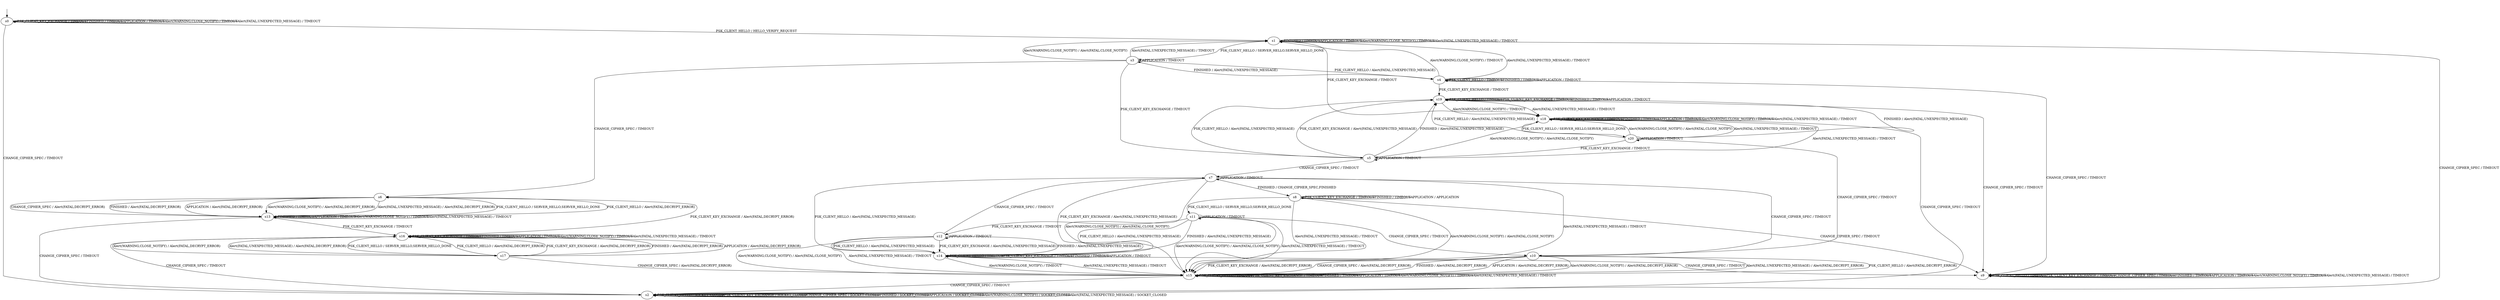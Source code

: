digraph h5 {
s0 [label="s0"];
s1 [label="s1"];
s2 [label="s2"];
s3 [label="s3"];
s18 [label="s18"];
s4 [label="s4"];
s5 [label="s5"];
s6 [label="s6"];
s20 [label="s20"];
s7 [label="s7"];
s9 [label="s9"];
s13 [label="s13"];
s16 [label="s16"];
s19 [label="s19"];
s8 [label="s8"];
s10 [label="s10"];
s14 [label="s14"];
s15 [label="s15"];
s17 [label="s17"];
s11 [label="s11"];
s12 [label="s12"];
s0 -> s1 [label="PSK_CLIENT_HELLO / HELLO_VERIFY_REQUEST"];
s0 -> s0 [label="PSK_CLIENT_KEY_EXCHANGE / TIMEOUT"];
s0 -> s2 [label="CHANGE_CIPHER_SPEC / TIMEOUT"];
s0 -> s0 [label="FINISHED / TIMEOUT"];
s0 -> s0 [label="APPLICATION / TIMEOUT"];
s0 -> s0 [label="Alert(WARNING,CLOSE_NOTIFY) / TIMEOUT"];
s0 -> s0 [label="Alert(FATAL,UNEXPECTED_MESSAGE) / TIMEOUT"];
s1 -> s3 [label="PSK_CLIENT_HELLO / SERVER_HELLO,SERVER_HELLO_DONE"];
s1 -> s18 [label="PSK_CLIENT_KEY_EXCHANGE / TIMEOUT"];
s1 -> s2 [label="CHANGE_CIPHER_SPEC / TIMEOUT"];
s1 -> s1 [label="FINISHED / TIMEOUT"];
s1 -> s1 [label="APPLICATION / TIMEOUT"];
s1 -> s1 [label="Alert(WARNING,CLOSE_NOTIFY) / TIMEOUT"];
s1 -> s1 [label="Alert(FATAL,UNEXPECTED_MESSAGE) / TIMEOUT"];
s2 -> s2 [label="PSK_CLIENT_HELLO / SOCKET_CLOSED"];
s2 -> s2 [label="PSK_CLIENT_KEY_EXCHANGE / SOCKET_CLOSED"];
s2 -> s2 [label="CHANGE_CIPHER_SPEC / SOCKET_CLOSED"];
s2 -> s2 [label="FINISHED / SOCKET_CLOSED"];
s2 -> s2 [label="APPLICATION / SOCKET_CLOSED"];
s2 -> s2 [label="Alert(WARNING,CLOSE_NOTIFY) / SOCKET_CLOSED"];
s2 -> s2 [label="Alert(FATAL,UNEXPECTED_MESSAGE) / SOCKET_CLOSED"];
s3 -> s4 [label="PSK_CLIENT_HELLO / Alert(FATAL,UNEXPECTED_MESSAGE)"];
s3 -> s5 [label="PSK_CLIENT_KEY_EXCHANGE / TIMEOUT"];
s3 -> s6 [label="CHANGE_CIPHER_SPEC / TIMEOUT"];
s3 -> s4 [label="FINISHED / Alert(FATAL,UNEXPECTED_MESSAGE)"];
s3 -> s3 [label="APPLICATION / TIMEOUT"];
s3 -> s1 [label="Alert(WARNING,CLOSE_NOTIFY) / Alert(FATAL,CLOSE_NOTIFY)"];
s3 -> s1 [label="Alert(FATAL,UNEXPECTED_MESSAGE) / TIMEOUT"];
s18 -> s20 [label="PSK_CLIENT_HELLO / SERVER_HELLO,SERVER_HELLO_DONE"];
s18 -> s18 [label="PSK_CLIENT_KEY_EXCHANGE / TIMEOUT"];
s18 -> s2 [label="CHANGE_CIPHER_SPEC / TIMEOUT"];
s18 -> s18 [label="FINISHED / TIMEOUT"];
s18 -> s18 [label="APPLICATION / TIMEOUT"];
s18 -> s18 [label="Alert(WARNING,CLOSE_NOTIFY) / TIMEOUT"];
s18 -> s18 [label="Alert(FATAL,UNEXPECTED_MESSAGE) / TIMEOUT"];
s4 -> s4 [label="PSK_CLIENT_HELLO / TIMEOUT"];
s4 -> s19 [label="PSK_CLIENT_KEY_EXCHANGE / TIMEOUT"];
s4 -> s9 [label="CHANGE_CIPHER_SPEC / TIMEOUT"];
s4 -> s4 [label="FINISHED / TIMEOUT"];
s4 -> s4 [label="APPLICATION / TIMEOUT"];
s4 -> s1 [label="Alert(WARNING,CLOSE_NOTIFY) / TIMEOUT"];
s4 -> s1 [label="Alert(FATAL,UNEXPECTED_MESSAGE) / TIMEOUT"];
s5 -> s19 [label="PSK_CLIENT_HELLO / Alert(FATAL,UNEXPECTED_MESSAGE)"];
s5 -> s19 [label="PSK_CLIENT_KEY_EXCHANGE / Alert(FATAL,UNEXPECTED_MESSAGE)"];
s5 -> s7 [label="CHANGE_CIPHER_SPEC / TIMEOUT"];
s5 -> s19 [label="FINISHED / Alert(FATAL,UNEXPECTED_MESSAGE)"];
s5 -> s5 [label="APPLICATION / TIMEOUT"];
s5 -> s18 [label="Alert(WARNING,CLOSE_NOTIFY) / Alert(FATAL,CLOSE_NOTIFY)"];
s5 -> s18 [label="Alert(FATAL,UNEXPECTED_MESSAGE) / TIMEOUT"];
s6 -> s13 [label="PSK_CLIENT_HELLO / Alert(FATAL,DECRYPT_ERROR)"];
s6 -> s16 [label="PSK_CLIENT_KEY_EXCHANGE / Alert(FATAL,DECRYPT_ERROR)"];
s6 -> s13 [label="CHANGE_CIPHER_SPEC / Alert(FATAL,DECRYPT_ERROR)"];
s6 -> s13 [label="FINISHED / Alert(FATAL,DECRYPT_ERROR)"];
s6 -> s13 [label="APPLICATION / Alert(FATAL,DECRYPT_ERROR)"];
s6 -> s13 [label="Alert(WARNING,CLOSE_NOTIFY) / Alert(FATAL,DECRYPT_ERROR)"];
s6 -> s13 [label="Alert(FATAL,UNEXPECTED_MESSAGE) / Alert(FATAL,DECRYPT_ERROR)"];
s20 -> s19 [label="PSK_CLIENT_HELLO / Alert(FATAL,UNEXPECTED_MESSAGE)"];
s20 -> s5 [label="PSK_CLIENT_KEY_EXCHANGE / TIMEOUT"];
s20 -> s10 [label="CHANGE_CIPHER_SPEC / TIMEOUT"];
s20 -> s19 [label="FINISHED / Alert(FATAL,UNEXPECTED_MESSAGE)"];
s20 -> s20 [label="APPLICATION / TIMEOUT"];
s20 -> s18 [label="Alert(WARNING,CLOSE_NOTIFY) / Alert(FATAL,CLOSE_NOTIFY)"];
s20 -> s18 [label="Alert(FATAL,UNEXPECTED_MESSAGE) / TIMEOUT"];
s7 -> s14 [label="PSK_CLIENT_HELLO / Alert(FATAL,UNEXPECTED_MESSAGE)"];
s7 -> s14 [label="PSK_CLIENT_KEY_EXCHANGE / Alert(FATAL,UNEXPECTED_MESSAGE)"];
s7 -> s10 [label="CHANGE_CIPHER_SPEC / TIMEOUT"];
s7 -> s8 [label="FINISHED / CHANGE_CIPHER_SPEC,FINISHED"];
s7 -> s7 [label="APPLICATION / TIMEOUT"];
s7 -> s15 [label="Alert(WARNING,CLOSE_NOTIFY) / Alert(FATAL,CLOSE_NOTIFY)"];
s7 -> s15 [label="Alert(FATAL,UNEXPECTED_MESSAGE) / TIMEOUT"];
s9 -> s9 [label="PSK_CLIENT_HELLO / TIMEOUT"];
s9 -> s9 [label="PSK_CLIENT_KEY_EXCHANGE / TIMEOUT"];
s9 -> s9 [label="CHANGE_CIPHER_SPEC / TIMEOUT"];
s9 -> s9 [label="FINISHED / TIMEOUT"];
s9 -> s9 [label="APPLICATION / TIMEOUT"];
s9 -> s9 [label="Alert(WARNING,CLOSE_NOTIFY) / TIMEOUT"];
s9 -> s9 [label="Alert(FATAL,UNEXPECTED_MESSAGE) / TIMEOUT"];
s13 -> s6 [label="PSK_CLIENT_HELLO / SERVER_HELLO,SERVER_HELLO_DONE"];
s13 -> s16 [label="PSK_CLIENT_KEY_EXCHANGE / TIMEOUT"];
s13 -> s2 [label="CHANGE_CIPHER_SPEC / TIMEOUT"];
s13 -> s13 [label="FINISHED / TIMEOUT"];
s13 -> s13 [label="APPLICATION / TIMEOUT"];
s13 -> s13 [label="Alert(WARNING,CLOSE_NOTIFY) / TIMEOUT"];
s13 -> s13 [label="Alert(FATAL,UNEXPECTED_MESSAGE) / TIMEOUT"];
s16 -> s17 [label="PSK_CLIENT_HELLO / SERVER_HELLO,SERVER_HELLO_DONE"];
s16 -> s16 [label="PSK_CLIENT_KEY_EXCHANGE / TIMEOUT"];
s16 -> s2 [label="CHANGE_CIPHER_SPEC / TIMEOUT"];
s16 -> s16 [label="FINISHED / TIMEOUT"];
s16 -> s16 [label="APPLICATION / TIMEOUT"];
s16 -> s16 [label="Alert(WARNING,CLOSE_NOTIFY) / TIMEOUT"];
s16 -> s16 [label="Alert(FATAL,UNEXPECTED_MESSAGE) / TIMEOUT"];
s19 -> s19 [label="PSK_CLIENT_HELLO / TIMEOUT"];
s19 -> s19 [label="PSK_CLIENT_KEY_EXCHANGE / TIMEOUT"];
s19 -> s9 [label="CHANGE_CIPHER_SPEC / TIMEOUT"];
s19 -> s19 [label="FINISHED / TIMEOUT"];
s19 -> s19 [label="APPLICATION / TIMEOUT"];
s19 -> s18 [label="Alert(WARNING,CLOSE_NOTIFY) / TIMEOUT"];
s19 -> s18 [label="Alert(FATAL,UNEXPECTED_MESSAGE) / TIMEOUT"];
s8 -> s11 [label="PSK_CLIENT_HELLO / SERVER_HELLO,SERVER_HELLO_DONE"];
s8 -> s8 [label="PSK_CLIENT_KEY_EXCHANGE / TIMEOUT"];
s8 -> s9 [label="CHANGE_CIPHER_SPEC / TIMEOUT"];
s8 -> s8 [label="FINISHED / TIMEOUT"];
s8 -> s8 [label="APPLICATION / APPLICATION"];
s8 -> s15 [label="Alert(WARNING,CLOSE_NOTIFY) / Alert(FATAL,CLOSE_NOTIFY)"];
s8 -> s15 [label="Alert(FATAL,UNEXPECTED_MESSAGE) / TIMEOUT"];
s10 -> s15 [label="PSK_CLIENT_HELLO / Alert(FATAL,DECRYPT_ERROR)"];
s10 -> s15 [label="PSK_CLIENT_KEY_EXCHANGE / Alert(FATAL,DECRYPT_ERROR)"];
s10 -> s15 [label="CHANGE_CIPHER_SPEC / Alert(FATAL,DECRYPT_ERROR)"];
s10 -> s15 [label="FINISHED / Alert(FATAL,DECRYPT_ERROR)"];
s10 -> s15 [label="APPLICATION / Alert(FATAL,DECRYPT_ERROR)"];
s10 -> s15 [label="Alert(WARNING,CLOSE_NOTIFY) / Alert(FATAL,DECRYPT_ERROR)"];
s10 -> s15 [label="Alert(FATAL,UNEXPECTED_MESSAGE) / Alert(FATAL,DECRYPT_ERROR)"];
s14 -> s14 [label="PSK_CLIENT_HELLO / TIMEOUT"];
s14 -> s14 [label="PSK_CLIENT_KEY_EXCHANGE / TIMEOUT"];
s14 -> s9 [label="CHANGE_CIPHER_SPEC / TIMEOUT"];
s14 -> s14 [label="FINISHED / TIMEOUT"];
s14 -> s14 [label="APPLICATION / TIMEOUT"];
s14 -> s15 [label="Alert(WARNING,CLOSE_NOTIFY) / TIMEOUT"];
s14 -> s15 [label="Alert(FATAL,UNEXPECTED_MESSAGE) / TIMEOUT"];
s15 -> s15 [label="PSK_CLIENT_HELLO / TIMEOUT"];
s15 -> s15 [label="PSK_CLIENT_KEY_EXCHANGE / TIMEOUT"];
s15 -> s2 [label="CHANGE_CIPHER_SPEC / TIMEOUT"];
s15 -> s15 [label="FINISHED / TIMEOUT"];
s15 -> s15 [label="APPLICATION / TIMEOUT"];
s15 -> s15 [label="Alert(WARNING,CLOSE_NOTIFY) / TIMEOUT"];
s15 -> s15 [label="Alert(FATAL,UNEXPECTED_MESSAGE) / TIMEOUT"];
s17 -> s16 [label="PSK_CLIENT_HELLO / Alert(FATAL,DECRYPT_ERROR)"];
s17 -> s16 [label="PSK_CLIENT_KEY_EXCHANGE / Alert(FATAL,DECRYPT_ERROR)"];
s17 -> s15 [label="CHANGE_CIPHER_SPEC / Alert(FATAL,DECRYPT_ERROR)"];
s17 -> s16 [label="FINISHED / Alert(FATAL,DECRYPT_ERROR)"];
s17 -> s16 [label="APPLICATION / Alert(FATAL,DECRYPT_ERROR)"];
s17 -> s16 [label="Alert(WARNING,CLOSE_NOTIFY) / Alert(FATAL,DECRYPT_ERROR)"];
s17 -> s16 [label="Alert(FATAL,UNEXPECTED_MESSAGE) / Alert(FATAL,DECRYPT_ERROR)"];
s11 -> s14 [label="PSK_CLIENT_HELLO / Alert(FATAL,UNEXPECTED_MESSAGE)"];
s11 -> s12 [label="PSK_CLIENT_KEY_EXCHANGE / TIMEOUT"];
s11 -> s10 [label="CHANGE_CIPHER_SPEC / TIMEOUT"];
s11 -> s14 [label="FINISHED / Alert(FATAL,UNEXPECTED_MESSAGE)"];
s11 -> s11 [label="APPLICATION / TIMEOUT"];
s11 -> s15 [label="Alert(WARNING,CLOSE_NOTIFY) / Alert(FATAL,CLOSE_NOTIFY)"];
s11 -> s15 [label="Alert(FATAL,UNEXPECTED_MESSAGE) / TIMEOUT"];
s12 -> s14 [label="PSK_CLIENT_HELLO / Alert(FATAL,UNEXPECTED_MESSAGE)"];
s12 -> s14 [label="PSK_CLIENT_KEY_EXCHANGE / Alert(FATAL,UNEXPECTED_MESSAGE)"];
s12 -> s7 [label="CHANGE_CIPHER_SPEC / TIMEOUT"];
s12 -> s14 [label="FINISHED / Alert(FATAL,UNEXPECTED_MESSAGE)"];
s12 -> s12 [label="APPLICATION / TIMEOUT"];
s12 -> s15 [label="Alert(WARNING,CLOSE_NOTIFY) / Alert(FATAL,CLOSE_NOTIFY)"];
s12 -> s15 [label="Alert(FATAL,UNEXPECTED_MESSAGE) / TIMEOUT"];
__start0 [shape=none, label=""];
__start0 -> s0 [label=""];
}
